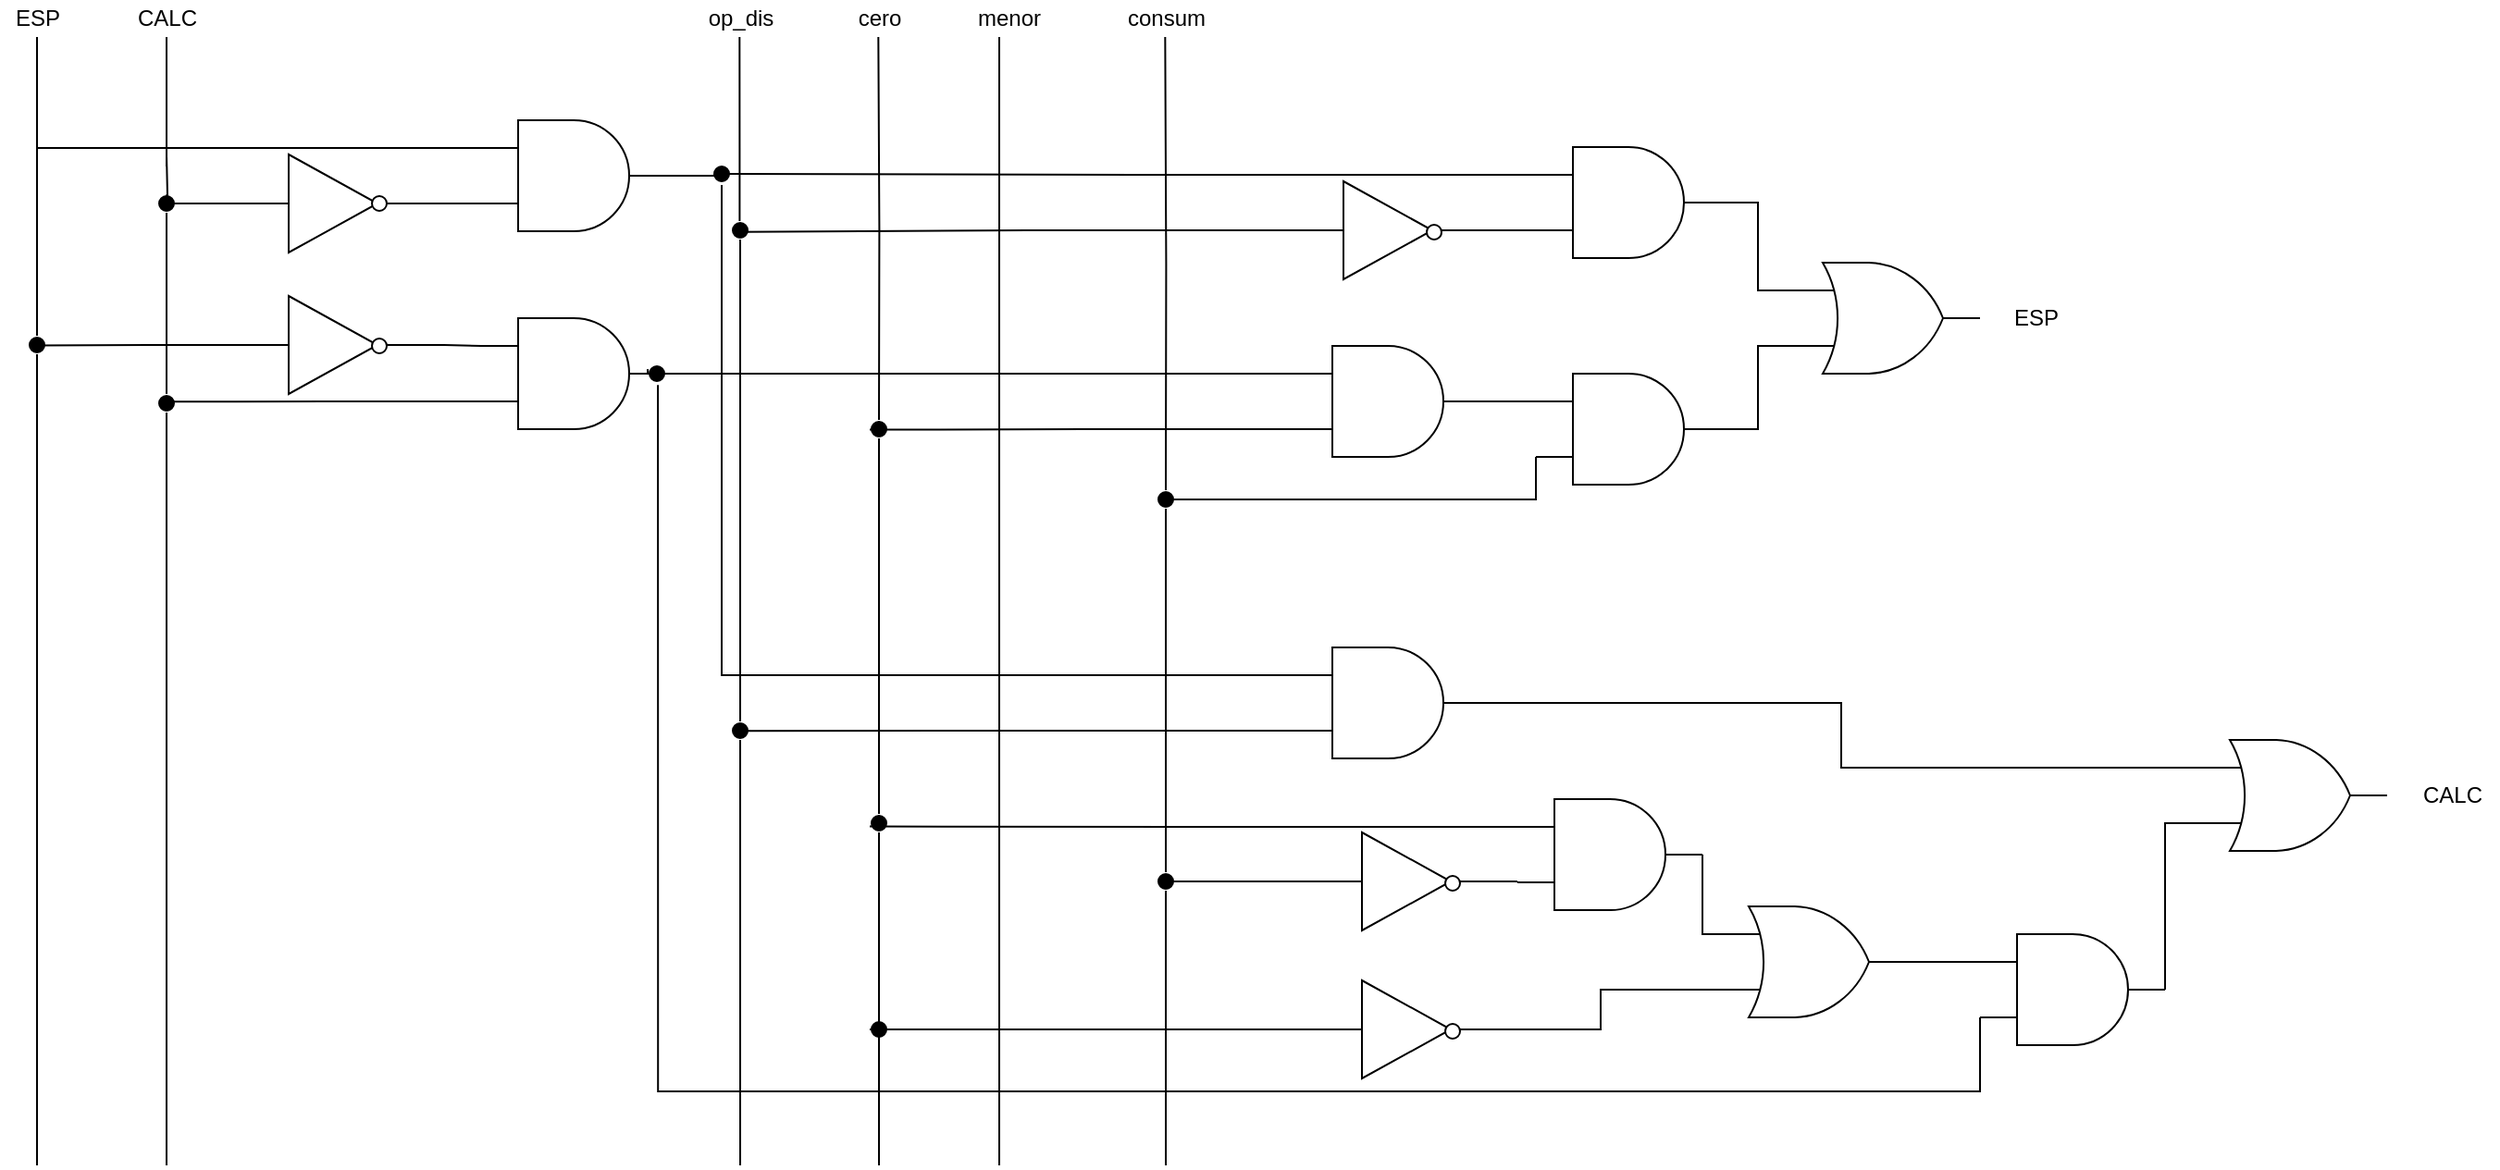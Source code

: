 <mxfile version="13.7.9" type="google"><diagram id="XZcRjknZZcML2MTCgz89" name="Page-1"><mxGraphModel dx="1422" dy="837" grid="1" gridSize="10" guides="1" tooltips="1" connect="1" arrows="1" fold="1" page="1" pageScale="1" pageWidth="827" pageHeight="1169" math="0" shadow="0"><root><mxCell id="0"/><mxCell id="1" parent="0"/><mxCell id="a4fIeIZl4yC61VFfHtvx-3" style="edgeStyle=orthogonalEdgeStyle;rounded=0;orthogonalLoop=1;jettySize=auto;html=1;endArrow=none;endFill=0;" parent="1" source="a4fIeIZl4yC61VFfHtvx-50" edge="1"><mxGeometry relative="1" as="geometry"><mxPoint x="100" y="680" as="targetPoint"/></mxGeometry></mxCell><mxCell id="a4fIeIZl4yC61VFfHtvx-1" value="ESP" style="text;html=1;align=center;verticalAlign=middle;resizable=0;points=[];autosize=1;" parent="1" vertex="1"><mxGeometry x="80" y="50" width="40" height="20" as="geometry"/></mxCell><mxCell id="a4fIeIZl4yC61VFfHtvx-4" style="edgeStyle=orthogonalEdgeStyle;rounded=0;orthogonalLoop=1;jettySize=auto;html=1;endArrow=none;endFill=0;" parent="1" source="a4fIeIZl4yC61VFfHtvx-55" edge="1"><mxGeometry relative="1" as="geometry"><mxPoint x="170" y="680" as="targetPoint"/></mxGeometry></mxCell><mxCell id="a4fIeIZl4yC61VFfHtvx-2" value="CALC" style="text;html=1;align=center;verticalAlign=middle;resizable=0;points=[];autosize=1;" parent="1" vertex="1"><mxGeometry x="145" y="50" width="50" height="20" as="geometry"/></mxCell><mxCell id="a4fIeIZl4yC61VFfHtvx-10" style="edgeStyle=orthogonalEdgeStyle;rounded=0;orthogonalLoop=1;jettySize=auto;html=1;endArrow=none;endFill=0;" parent="1" source="a4fIeIZl4yC61VFfHtvx-9" edge="1"><mxGeometry relative="1" as="geometry"><mxPoint x="170" y="160.0" as="targetPoint"/></mxGeometry></mxCell><mxCell id="a4fIeIZl4yC61VFfHtvx-18" style="edgeStyle=orthogonalEdgeStyle;rounded=0;orthogonalLoop=1;jettySize=auto;html=1;exitX=1;exitY=0.5;exitDx=0;exitDy=0;entryX=0;entryY=0.75;entryDx=0;entryDy=0;entryPerimeter=0;endArrow=none;endFill=0;" parent="1" source="a4fIeIZl4yC61VFfHtvx-9" target="a4fIeIZl4yC61VFfHtvx-17" edge="1"><mxGeometry relative="1" as="geometry"/></mxCell><mxCell id="a4fIeIZl4yC61VFfHtvx-9" value="" style="verticalLabelPosition=bottom;shadow=0;dashed=0;align=center;html=1;verticalAlign=top;shape=mxgraph.electrical.logic_gates.buffer2;" parent="1" vertex="1"><mxGeometry x="220" y="133.5" width="80" height="53" as="geometry"/></mxCell><mxCell id="a4fIeIZl4yC61VFfHtvx-11" value="" style="verticalLabelPosition=bottom;shadow=0;dashed=0;align=center;html=1;verticalAlign=top;shape=mxgraph.electrical.logic_gates.inverting_contact;" parent="1" vertex="1"><mxGeometry x="280" y="155" width="10" height="10" as="geometry"/></mxCell><mxCell id="a4fIeIZl4yC61VFfHtvx-14" value="" style="verticalLabelPosition=bottom;shadow=0;dashed=0;align=center;html=1;verticalAlign=top;shape=mxgraph.electrical.logic_gates.inverting_contact;fillColor=#000000;" parent="1" vertex="1"><mxGeometry x="165" y="155" width="10" height="10" as="geometry"/></mxCell><mxCell id="a4fIeIZl4yC61VFfHtvx-16" style="edgeStyle=orthogonalEdgeStyle;rounded=0;orthogonalLoop=1;jettySize=auto;html=1;endArrow=none;endFill=0;" parent="1" target="a4fIeIZl4yC61VFfHtvx-14" edge="1"><mxGeometry relative="1" as="geometry"><mxPoint x="170" y="510" as="targetPoint"/><mxPoint x="170.034" y="135.0" as="sourcePoint"/></mxGeometry></mxCell><mxCell id="a4fIeIZl4yC61VFfHtvx-19" style="edgeStyle=orthogonalEdgeStyle;rounded=0;orthogonalLoop=1;jettySize=auto;html=1;exitX=0;exitY=0.25;exitDx=0;exitDy=0;exitPerimeter=0;endArrow=none;endFill=0;" parent="1" source="a4fIeIZl4yC61VFfHtvx-17" edge="1"><mxGeometry relative="1" as="geometry"><mxPoint x="100" y="130" as="targetPoint"/></mxGeometry></mxCell><mxCell id="a4fIeIZl4yC61VFfHtvx-99" style="edgeStyle=orthogonalEdgeStyle;rounded=0;orthogonalLoop=1;jettySize=auto;html=1;exitX=1;exitY=0.5;exitDx=0;exitDy=0;exitPerimeter=0;endArrow=none;endFill=0;entryX=0.1;entryY=0.5;entryDx=0;entryDy=0;entryPerimeter=0;" parent="1" source="a4fIeIZl4yC61VFfHtvx-17" target="a4fIeIZl4yC61VFfHtvx-103" edge="1"><mxGeometry relative="1" as="geometry"><mxPoint x="460" y="145.069" as="targetPoint"/></mxGeometry></mxCell><mxCell id="a4fIeIZl4yC61VFfHtvx-17" value="" style="verticalLabelPosition=bottom;shadow=0;dashed=0;align=center;html=1;verticalAlign=top;shape=mxgraph.electrical.logic_gates.logic_gate;operation=and;fillColor=#FFFFFF;" parent="1" vertex="1"><mxGeometry x="340" y="115" width="100" height="60" as="geometry"/></mxCell><mxCell id="a4fIeIZl4yC61VFfHtvx-21" style="edgeStyle=orthogonalEdgeStyle;rounded=0;orthogonalLoop=1;jettySize=auto;html=1;endArrow=none;endFill=0;" parent="1" source="a4fIeIZl4yC61VFfHtvx-2" edge="1"><mxGeometry relative="1" as="geometry"><mxPoint x="170" y="140" as="targetPoint"/><mxPoint x="170" y="70" as="sourcePoint"/></mxGeometry></mxCell><mxCell id="a4fIeIZl4yC61VFfHtvx-22" value="op_dis" style="text;html=1;align=center;verticalAlign=middle;resizable=0;points=[];autosize=1;" parent="1" vertex="1"><mxGeometry x="455" y="50" width="50" height="20" as="geometry"/></mxCell><mxCell id="a4fIeIZl4yC61VFfHtvx-23" value="cero" style="text;html=1;align=center;verticalAlign=middle;resizable=0;points=[];autosize=1;" parent="1" vertex="1"><mxGeometry x="535" y="50" width="40" height="20" as="geometry"/></mxCell><mxCell id="a4fIeIZl4yC61VFfHtvx-24" value="menor" style="text;html=1;align=center;verticalAlign=middle;resizable=0;points=[];autosize=1;" parent="1" vertex="1"><mxGeometry x="600" y="50" width="50" height="20" as="geometry"/></mxCell><mxCell id="a4fIeIZl4yC61VFfHtvx-25" value="consum" style="text;html=1;align=center;verticalAlign=middle;resizable=0;points=[];autosize=1;" parent="1" vertex="1"><mxGeometry x="680" y="50" width="60" height="20" as="geometry"/></mxCell><mxCell id="a4fIeIZl4yC61VFfHtvx-26" style="edgeStyle=orthogonalEdgeStyle;rounded=0;orthogonalLoop=1;jettySize=auto;html=1;endArrow=none;endFill=0;" parent="1" source="a4fIeIZl4yC61VFfHtvx-72" edge="1"><mxGeometry relative="1" as="geometry"><mxPoint x="480" y="680" as="targetPoint"/><mxPoint x="479.66" y="70" as="sourcePoint"/></mxGeometry></mxCell><mxCell id="a4fIeIZl4yC61VFfHtvx-28" style="edgeStyle=orthogonalEdgeStyle;rounded=0;orthogonalLoop=1;jettySize=auto;html=1;endArrow=none;endFill=0;" parent="1" edge="1"><mxGeometry relative="1" as="geometry"><mxPoint x="620" y="680" as="targetPoint"/><mxPoint x="620.0" y="70" as="sourcePoint"/><Array as="points"><mxPoint x="620" y="250"/><mxPoint x="620" y="250"/></Array></mxGeometry></mxCell><mxCell id="a4fIeIZl4yC61VFfHtvx-29" style="edgeStyle=orthogonalEdgeStyle;rounded=0;orthogonalLoop=1;jettySize=auto;html=1;endArrow=none;endFill=0;" parent="1" source="a4fIeIZl4yC61VFfHtvx-92" edge="1"><mxGeometry relative="1" as="geometry"><mxPoint x="710" y="680" as="targetPoint"/><mxPoint x="709.66" y="70" as="sourcePoint"/></mxGeometry></mxCell><mxCell id="a4fIeIZl4yC61VFfHtvx-30" style="edgeStyle=orthogonalEdgeStyle;rounded=0;orthogonalLoop=1;jettySize=auto;html=1;exitX=1;exitY=0.5;exitDx=0;exitDy=0;entryX=0;entryY=0.75;entryDx=0;entryDy=0;entryPerimeter=0;endArrow=none;endFill=0;" parent="1" source="a4fIeIZl4yC61VFfHtvx-31" target="a4fIeIZl4yC61VFfHtvx-32" edge="1"><mxGeometry relative="1" as="geometry"/></mxCell><mxCell id="a4fIeIZl4yC61VFfHtvx-35" style="edgeStyle=orthogonalEdgeStyle;rounded=0;orthogonalLoop=1;jettySize=auto;html=1;exitX=0;exitY=0.5;exitDx=0;exitDy=0;endArrow=none;endFill=0;" parent="1" source="a4fIeIZl4yC61VFfHtvx-31" edge="1"><mxGeometry relative="1" as="geometry"><mxPoint x="480" y="175.414" as="targetPoint"/><Array as="points"><mxPoint x="635" y="175"/></Array></mxGeometry></mxCell><mxCell id="a4fIeIZl4yC61VFfHtvx-31" value="" style="verticalLabelPosition=bottom;shadow=0;dashed=0;align=center;html=1;verticalAlign=top;shape=mxgraph.electrical.logic_gates.buffer2;" parent="1" vertex="1"><mxGeometry x="790" y="148" width="80" height="53" as="geometry"/></mxCell><mxCell id="a4fIeIZl4yC61VFfHtvx-66" style="edgeStyle=orthogonalEdgeStyle;rounded=0;orthogonalLoop=1;jettySize=auto;html=1;exitX=1;exitY=0.5;exitDx=0;exitDy=0;exitPerimeter=0;entryX=0;entryY=0.25;entryDx=0;entryDy=0;entryPerimeter=0;endArrow=none;endFill=0;" parent="1" source="a4fIeIZl4yC61VFfHtvx-32" target="a4fIeIZl4yC61VFfHtvx-65" edge="1"><mxGeometry relative="1" as="geometry"/></mxCell><mxCell id="a4fIeIZl4yC61VFfHtvx-104" style="edgeStyle=orthogonalEdgeStyle;rounded=0;orthogonalLoop=1;jettySize=auto;html=1;exitX=0;exitY=0.25;exitDx=0;exitDy=0;exitPerimeter=0;entryX=0.9;entryY=0.5;entryDx=0;entryDy=0;entryPerimeter=0;endArrow=none;endFill=0;" parent="1" source="a4fIeIZl4yC61VFfHtvx-32" target="a4fIeIZl4yC61VFfHtvx-103" edge="1"><mxGeometry relative="1" as="geometry"/></mxCell><mxCell id="a4fIeIZl4yC61VFfHtvx-32" value="" style="verticalLabelPosition=bottom;shadow=0;dashed=0;align=center;html=1;verticalAlign=top;shape=mxgraph.electrical.logic_gates.logic_gate;operation=and;fillColor=#FFFFFF;" parent="1" vertex="1"><mxGeometry x="910" y="129.5" width="100" height="60" as="geometry"/></mxCell><mxCell id="a4fIeIZl4yC61VFfHtvx-33" value="" style="verticalLabelPosition=bottom;shadow=0;dashed=0;align=center;html=1;verticalAlign=top;shape=mxgraph.electrical.logic_gates.inverting_contact;" parent="1" vertex="1"><mxGeometry x="850" y="170.5" width="10" height="10" as="geometry"/></mxCell><mxCell id="a4fIeIZl4yC61VFfHtvx-36" value="" style="verticalLabelPosition=bottom;shadow=0;dashed=0;align=center;html=1;verticalAlign=top;shape=mxgraph.electrical.logic_gates.inverting_contact;fillColor=#000000;" parent="1" vertex="1"><mxGeometry x="475" y="169.5" width="10" height="10" as="geometry"/></mxCell><mxCell id="a4fIeIZl4yC61VFfHtvx-37" style="edgeStyle=orthogonalEdgeStyle;rounded=0;orthogonalLoop=1;jettySize=auto;html=1;endArrow=none;endFill=0;" parent="1" target="a4fIeIZl4yC61VFfHtvx-36" edge="1"><mxGeometry relative="1" as="geometry"><mxPoint x="479.66" y="511.379" as="targetPoint"/><mxPoint x="479.66" y="70" as="sourcePoint"/><Array as="points"><mxPoint x="480" y="130"/><mxPoint x="480" y="130"/></Array></mxGeometry></mxCell><mxCell id="a4fIeIZl4yC61VFfHtvx-44" style="edgeStyle=orthogonalEdgeStyle;rounded=0;orthogonalLoop=1;jettySize=auto;html=1;exitX=1;exitY=0.5;exitDx=0;exitDy=0;exitPerimeter=0;entryX=0;entryY=0.25;entryDx=0;entryDy=0;entryPerimeter=0;endArrow=none;endFill=0;" parent="1" source="a4fIeIZl4yC61VFfHtvx-42" target="a4fIeIZl4yC61VFfHtvx-43" edge="1"><mxGeometry relative="1" as="geometry"/></mxCell><mxCell id="a4fIeIZl4yC61VFfHtvx-58" style="edgeStyle=orthogonalEdgeStyle;rounded=0;orthogonalLoop=1;jettySize=auto;html=1;exitX=0;exitY=0.75;exitDx=0;exitDy=0;exitPerimeter=0;endArrow=none;endFill=0;" parent="1" source="a4fIeIZl4yC61VFfHtvx-42" edge="1"><mxGeometry relative="1" as="geometry"><mxPoint x="550" y="282.31" as="targetPoint"/></mxGeometry></mxCell><mxCell id="a4fIeIZl4yC61VFfHtvx-42" value="" style="verticalLabelPosition=bottom;shadow=0;dashed=0;align=center;html=1;verticalAlign=top;shape=mxgraph.electrical.logic_gates.logic_gate;operation=and;fillColor=#FFFFFF;" parent="1" vertex="1"><mxGeometry x="780" y="237" width="100" height="60" as="geometry"/></mxCell><mxCell id="a4fIeIZl4yC61VFfHtvx-61" style="edgeStyle=orthogonalEdgeStyle;rounded=0;orthogonalLoop=1;jettySize=auto;html=1;exitX=0;exitY=0.75;exitDx=0;exitDy=0;exitPerimeter=0;endArrow=none;endFill=0;" parent="1" source="a4fIeIZl4yC61VFfHtvx-43" edge="1"><mxGeometry relative="1" as="geometry"><mxPoint x="710" y="320" as="targetPoint"/><Array as="points"><mxPoint x="910" y="320"/></Array></mxGeometry></mxCell><mxCell id="a4fIeIZl4yC61VFfHtvx-67" style="edgeStyle=orthogonalEdgeStyle;rounded=0;orthogonalLoop=1;jettySize=auto;html=1;entryX=0;entryY=0.75;entryDx=0;entryDy=0;entryPerimeter=0;endArrow=none;endFill=0;" parent="1" source="a4fIeIZl4yC61VFfHtvx-43" target="a4fIeIZl4yC61VFfHtvx-65" edge="1"><mxGeometry relative="1" as="geometry"/></mxCell><mxCell id="a4fIeIZl4yC61VFfHtvx-43" value="" style="verticalLabelPosition=bottom;shadow=0;dashed=0;align=center;html=1;verticalAlign=top;shape=mxgraph.electrical.logic_gates.logic_gate;operation=and;fillColor=#FFFFFF;" parent="1" vertex="1"><mxGeometry x="910" y="252" width="100" height="60" as="geometry"/></mxCell><mxCell id="a4fIeIZl4yC61VFfHtvx-48" style="edgeStyle=orthogonalEdgeStyle;rounded=0;orthogonalLoop=1;jettySize=auto;html=1;exitX=1;exitY=0.5;exitDx=0;exitDy=0;entryX=0;entryY=0.25;entryDx=0;entryDy=0;entryPerimeter=0;endArrow=none;endFill=0;" parent="1" source="a4fIeIZl4yC61VFfHtvx-45" target="a4fIeIZl4yC61VFfHtvx-47" edge="1"><mxGeometry relative="1" as="geometry"/></mxCell><mxCell id="a4fIeIZl4yC61VFfHtvx-49" style="edgeStyle=orthogonalEdgeStyle;rounded=0;orthogonalLoop=1;jettySize=auto;html=1;exitX=0;exitY=0.5;exitDx=0;exitDy=0;endArrow=none;endFill=0;" parent="1" source="a4fIeIZl4yC61VFfHtvx-45" edge="1"><mxGeometry relative="1" as="geometry"><mxPoint x="100" y="236.793" as="targetPoint"/></mxGeometry></mxCell><mxCell id="a4fIeIZl4yC61VFfHtvx-45" value="" style="verticalLabelPosition=bottom;shadow=0;dashed=0;align=center;html=1;verticalAlign=top;shape=mxgraph.electrical.logic_gates.buffer2;" parent="1" vertex="1"><mxGeometry x="220" y="210" width="80" height="53" as="geometry"/></mxCell><mxCell id="a4fIeIZl4yC61VFfHtvx-46" value="" style="verticalLabelPosition=bottom;shadow=0;dashed=0;align=center;html=1;verticalAlign=top;shape=mxgraph.electrical.logic_gates.inverting_contact;" parent="1" vertex="1"><mxGeometry x="280" y="232" width="10" height="10" as="geometry"/></mxCell><mxCell id="a4fIeIZl4yC61VFfHtvx-52" style="edgeStyle=orthogonalEdgeStyle;rounded=0;orthogonalLoop=1;jettySize=auto;html=1;exitX=0;exitY=0.75;exitDx=0;exitDy=0;exitPerimeter=0;endArrow=none;endFill=0;" parent="1" source="a4fIeIZl4yC61VFfHtvx-47" edge="1"><mxGeometry relative="1" as="geometry"><mxPoint x="170" y="267.138" as="targetPoint"/></mxGeometry></mxCell><mxCell id="a4fIeIZl4yC61VFfHtvx-57" style="edgeStyle=orthogonalEdgeStyle;rounded=0;orthogonalLoop=1;jettySize=auto;html=1;exitX=1;exitY=0.5;exitDx=0;exitDy=0;exitPerimeter=0;entryX=0;entryY=0.25;entryDx=0;entryDy=0;entryPerimeter=0;endArrow=none;endFill=0;" parent="1" source="a4fIeIZl4yC61VFfHtvx-100" target="a4fIeIZl4yC61VFfHtvx-42" edge="1"><mxGeometry relative="1" as="geometry"/></mxCell><mxCell id="a4fIeIZl4yC61VFfHtvx-47" value="" style="verticalLabelPosition=bottom;shadow=0;dashed=0;align=center;html=1;verticalAlign=top;shape=mxgraph.electrical.logic_gates.logic_gate;operation=and;fillColor=#FFFFFF;" parent="1" vertex="1"><mxGeometry x="340" y="222" width="100" height="60" as="geometry"/></mxCell><mxCell id="a4fIeIZl4yC61VFfHtvx-50" value="" style="verticalLabelPosition=bottom;shadow=0;dashed=0;align=center;html=1;verticalAlign=top;shape=mxgraph.electrical.logic_gates.inverting_contact;fillColor=#000000;" parent="1" vertex="1"><mxGeometry x="95" y="231.5" width="10" height="10" as="geometry"/></mxCell><mxCell id="a4fIeIZl4yC61VFfHtvx-51" style="edgeStyle=orthogonalEdgeStyle;rounded=0;orthogonalLoop=1;jettySize=auto;html=1;endArrow=none;endFill=0;" parent="1" source="a4fIeIZl4yC61VFfHtvx-1" target="a4fIeIZl4yC61VFfHtvx-50" edge="1"><mxGeometry relative="1" as="geometry"><mxPoint x="100" y="511.379" as="targetPoint"/><mxPoint x="100" y="70" as="sourcePoint"/></mxGeometry></mxCell><mxCell id="a4fIeIZl4yC61VFfHtvx-55" value="" style="verticalLabelPosition=bottom;shadow=0;dashed=0;align=center;html=1;verticalAlign=top;shape=mxgraph.electrical.logic_gates.inverting_contact;fillColor=#000000;" parent="1" vertex="1"><mxGeometry x="165" y="263" width="10" height="10" as="geometry"/></mxCell><mxCell id="a4fIeIZl4yC61VFfHtvx-56" style="edgeStyle=orthogonalEdgeStyle;rounded=0;orthogonalLoop=1;jettySize=auto;html=1;endArrow=none;endFill=0;" parent="1" source="a4fIeIZl4yC61VFfHtvx-14" target="a4fIeIZl4yC61VFfHtvx-55" edge="1"><mxGeometry relative="1" as="geometry"><mxPoint x="170" y="510" as="targetPoint"/><mxPoint x="170" y="165.0" as="sourcePoint"/></mxGeometry></mxCell><mxCell id="a4fIeIZl4yC61VFfHtvx-59" value="" style="verticalLabelPosition=bottom;shadow=0;dashed=0;align=center;html=1;verticalAlign=top;shape=mxgraph.electrical.logic_gates.inverting_contact;fillColor=#000000;" parent="1" vertex="1"><mxGeometry x="550" y="277" width="10" height="10" as="geometry"/></mxCell><mxCell id="a4fIeIZl4yC61VFfHtvx-60" style="edgeStyle=orthogonalEdgeStyle;rounded=0;orthogonalLoop=1;jettySize=auto;html=1;endArrow=none;endFill=0;" parent="1" target="a4fIeIZl4yC61VFfHtvx-59" edge="1"><mxGeometry relative="1" as="geometry"><mxPoint x="554.66" y="511.379" as="targetPoint"/><mxPoint x="554.66" y="70" as="sourcePoint"/></mxGeometry></mxCell><mxCell id="a4fIeIZl4yC61VFfHtvx-62" value="" style="verticalLabelPosition=bottom;shadow=0;dashed=0;align=center;html=1;verticalAlign=top;shape=mxgraph.electrical.logic_gates.inverting_contact;fillColor=#000000;" parent="1" vertex="1"><mxGeometry x="705" y="315" width="10" height="10" as="geometry"/></mxCell><mxCell id="a4fIeIZl4yC61VFfHtvx-63" style="edgeStyle=orthogonalEdgeStyle;rounded=0;orthogonalLoop=1;jettySize=auto;html=1;endArrow=none;endFill=0;" parent="1" target="a4fIeIZl4yC61VFfHtvx-62" edge="1"><mxGeometry relative="1" as="geometry"><mxPoint x="709.66" y="511.379" as="targetPoint"/><mxPoint x="709.66" y="70" as="sourcePoint"/></mxGeometry></mxCell><mxCell id="a4fIeIZl4yC61VFfHtvx-71" style="edgeStyle=orthogonalEdgeStyle;rounded=0;orthogonalLoop=1;jettySize=auto;html=1;exitX=0;exitY=0.75;exitDx=0;exitDy=0;exitPerimeter=0;endArrow=none;endFill=0;" parent="1" source="a4fIeIZl4yC61VFfHtvx-64" edge="1"><mxGeometry relative="1" as="geometry"><mxPoint x="480" y="445.069" as="targetPoint"/></mxGeometry></mxCell><mxCell id="a4fIeIZl4yC61VFfHtvx-89" style="edgeStyle=orthogonalEdgeStyle;rounded=0;orthogonalLoop=1;jettySize=auto;html=1;exitX=1;exitY=0.5;exitDx=0;exitDy=0;exitPerimeter=0;entryX=0;entryY=0.25;entryDx=0;entryDy=0;entryPerimeter=0;endArrow=none;endFill=0;" parent="1" source="a4fIeIZl4yC61VFfHtvx-64" target="a4fIeIZl4yC61VFfHtvx-81" edge="1"><mxGeometry relative="1" as="geometry"/></mxCell><mxCell id="a4fIeIZl4yC61VFfHtvx-102" style="edgeStyle=orthogonalEdgeStyle;rounded=0;orthogonalLoop=1;jettySize=auto;html=1;exitX=0;exitY=0.25;exitDx=0;exitDy=0;exitPerimeter=0;endArrow=none;endFill=0;" parent="1" source="a4fIeIZl4yC61VFfHtvx-64" edge="1"><mxGeometry relative="1" as="geometry"><mxPoint x="470" y="150" as="targetPoint"/><Array as="points"><mxPoint x="470" y="415"/></Array></mxGeometry></mxCell><mxCell id="a4fIeIZl4yC61VFfHtvx-64" value="" style="verticalLabelPosition=bottom;shadow=0;dashed=0;align=center;html=1;verticalAlign=top;shape=mxgraph.electrical.logic_gates.logic_gate;operation=and;fillColor=#FFFFFF;" parent="1" vertex="1"><mxGeometry x="780" y="400" width="100" height="60" as="geometry"/></mxCell><mxCell id="a4fIeIZl4yC61VFfHtvx-65" value="" style="verticalLabelPosition=bottom;shadow=0;dashed=0;align=center;html=1;verticalAlign=top;shape=mxgraph.electrical.logic_gates.logic_gate;operation=or;fillColor=#FFFFFF;" parent="1" vertex="1"><mxGeometry x="1050" y="192" width="100" height="60" as="geometry"/></mxCell><mxCell id="a4fIeIZl4yC61VFfHtvx-69" value="ESP" style="text;html=1;align=center;verticalAlign=middle;resizable=0;points=[];autosize=1;" parent="1" vertex="1"><mxGeometry x="1160" y="212" width="40" height="20" as="geometry"/></mxCell><mxCell id="a4fIeIZl4yC61VFfHtvx-72" value="" style="verticalLabelPosition=bottom;shadow=0;dashed=0;align=center;html=1;verticalAlign=top;shape=mxgraph.electrical.logic_gates.inverting_contact;fillColor=#000000;" parent="1" vertex="1"><mxGeometry x="475" y="440" width="10" height="10" as="geometry"/></mxCell><mxCell id="a4fIeIZl4yC61VFfHtvx-73" style="edgeStyle=orthogonalEdgeStyle;rounded=0;orthogonalLoop=1;jettySize=auto;html=1;endArrow=none;endFill=0;" parent="1" source="a4fIeIZl4yC61VFfHtvx-36" target="a4fIeIZl4yC61VFfHtvx-72" edge="1"><mxGeometry relative="1" as="geometry"><mxPoint x="479.66" y="511.379" as="targetPoint"/><mxPoint x="480.034" y="180.5" as="sourcePoint"/></mxGeometry></mxCell><mxCell id="a4fIeIZl4yC61VFfHtvx-85" style="edgeStyle=orthogonalEdgeStyle;rounded=0;orthogonalLoop=1;jettySize=auto;html=1;exitX=1;exitY=0.5;exitDx=0;exitDy=0;exitPerimeter=0;entryX=0;entryY=0.25;entryDx=0;entryDy=0;entryPerimeter=0;endArrow=none;endFill=0;" parent="1" source="a4fIeIZl4yC61VFfHtvx-74" target="a4fIeIZl4yC61VFfHtvx-80" edge="1"><mxGeometry relative="1" as="geometry"><Array as="points"><mxPoint x="1000" y="555"/></Array></mxGeometry></mxCell><mxCell id="a4fIeIZl4yC61VFfHtvx-86" style="edgeStyle=orthogonalEdgeStyle;rounded=0;orthogonalLoop=1;jettySize=auto;html=1;exitX=0;exitY=0.25;exitDx=0;exitDy=0;exitPerimeter=0;endArrow=none;endFill=0;" parent="1" source="a4fIeIZl4yC61VFfHtvx-74" edge="1"><mxGeometry relative="1" as="geometry"><mxPoint x="550" y="496.793" as="targetPoint"/></mxGeometry></mxCell><mxCell id="a4fIeIZl4yC61VFfHtvx-74" value="" style="verticalLabelPosition=bottom;shadow=0;dashed=0;align=center;html=1;verticalAlign=top;shape=mxgraph.electrical.logic_gates.logic_gate;operation=and;fillColor=#FFFFFF;" parent="1" vertex="1"><mxGeometry x="900" y="482" width="100" height="60" as="geometry"/></mxCell><mxCell id="a4fIeIZl4yC61VFfHtvx-77" style="edgeStyle=orthogonalEdgeStyle;rounded=0;orthogonalLoop=1;jettySize=auto;html=1;exitX=1;exitY=0.5;exitDx=0;exitDy=0;entryX=0;entryY=0.75;entryDx=0;entryDy=0;entryPerimeter=0;endArrow=none;endFill=0;" parent="1" source="a4fIeIZl4yC61VFfHtvx-75" target="a4fIeIZl4yC61VFfHtvx-74" edge="1"><mxGeometry relative="1" as="geometry"/></mxCell><mxCell id="a4fIeIZl4yC61VFfHtvx-91" style="edgeStyle=orthogonalEdgeStyle;rounded=0;orthogonalLoop=1;jettySize=auto;html=1;exitX=0;exitY=0.5;exitDx=0;exitDy=0;endArrow=none;endFill=0;" parent="1" source="a4fIeIZl4yC61VFfHtvx-75" edge="1"><mxGeometry relative="1" as="geometry"><mxPoint x="710" y="526.448" as="targetPoint"/></mxGeometry></mxCell><mxCell id="a4fIeIZl4yC61VFfHtvx-75" value="" style="verticalLabelPosition=bottom;shadow=0;dashed=0;align=center;html=1;verticalAlign=top;shape=mxgraph.electrical.logic_gates.buffer2;" parent="1" vertex="1"><mxGeometry x="800" y="500" width="80" height="53" as="geometry"/></mxCell><mxCell id="a4fIeIZl4yC61VFfHtvx-76" value="" style="verticalLabelPosition=bottom;shadow=0;dashed=0;align=center;html=1;verticalAlign=top;shape=mxgraph.electrical.logic_gates.inverting_contact;" parent="1" vertex="1"><mxGeometry x="860" y="522.5" width="10" height="10" as="geometry"/></mxCell><mxCell id="a4fIeIZl4yC61VFfHtvx-84" style="edgeStyle=orthogonalEdgeStyle;rounded=0;orthogonalLoop=1;jettySize=auto;html=1;exitX=1;exitY=0.5;exitDx=0;exitDy=0;entryX=0;entryY=0.75;entryDx=0;entryDy=0;entryPerimeter=0;endArrow=none;endFill=0;" parent="1" source="a4fIeIZl4yC61VFfHtvx-78" target="a4fIeIZl4yC61VFfHtvx-80" edge="1"><mxGeometry relative="1" as="geometry"/></mxCell><mxCell id="a4fIeIZl4yC61VFfHtvx-94" style="edgeStyle=orthogonalEdgeStyle;rounded=0;orthogonalLoop=1;jettySize=auto;html=1;exitX=0;exitY=0.5;exitDx=0;exitDy=0;endArrow=none;endFill=0;" parent="1" source="a4fIeIZl4yC61VFfHtvx-78" edge="1"><mxGeometry relative="1" as="geometry"><mxPoint x="550" y="606.448" as="targetPoint"/></mxGeometry></mxCell><mxCell id="a4fIeIZl4yC61VFfHtvx-78" value="" style="verticalLabelPosition=bottom;shadow=0;dashed=0;align=center;html=1;verticalAlign=top;shape=mxgraph.electrical.logic_gates.buffer2;" parent="1" vertex="1"><mxGeometry x="800" y="580" width="80" height="53" as="geometry"/></mxCell><mxCell id="a4fIeIZl4yC61VFfHtvx-79" value="" style="verticalLabelPosition=bottom;shadow=0;dashed=0;align=center;html=1;verticalAlign=top;shape=mxgraph.electrical.logic_gates.inverting_contact;" parent="1" vertex="1"><mxGeometry x="860" y="602.5" width="10" height="10" as="geometry"/></mxCell><mxCell id="a4fIeIZl4yC61VFfHtvx-83" style="edgeStyle=orthogonalEdgeStyle;rounded=0;orthogonalLoop=1;jettySize=auto;html=1;exitX=1;exitY=0.5;exitDx=0;exitDy=0;exitPerimeter=0;entryX=0;entryY=0.25;entryDx=0;entryDy=0;entryPerimeter=0;endArrow=none;endFill=0;" parent="1" source="a4fIeIZl4yC61VFfHtvx-80" target="a4fIeIZl4yC61VFfHtvx-82" edge="1"><mxGeometry relative="1" as="geometry"/></mxCell><mxCell id="a4fIeIZl4yC61VFfHtvx-80" value="" style="verticalLabelPosition=bottom;shadow=0;dashed=0;align=center;html=1;verticalAlign=top;shape=mxgraph.electrical.logic_gates.logic_gate;operation=or;fillColor=#FFFFFF;" parent="1" vertex="1"><mxGeometry x="1010" y="540" width="100" height="60" as="geometry"/></mxCell><mxCell id="a4fIeIZl4yC61VFfHtvx-81" value="" style="verticalLabelPosition=bottom;shadow=0;dashed=0;align=center;html=1;verticalAlign=top;shape=mxgraph.electrical.logic_gates.logic_gate;operation=or;fillColor=#FFFFFF;" parent="1" vertex="1"><mxGeometry x="1270" y="450" width="100" height="60" as="geometry"/></mxCell><mxCell id="a4fIeIZl4yC61VFfHtvx-105" style="edgeStyle=orthogonalEdgeStyle;rounded=0;orthogonalLoop=1;jettySize=auto;html=1;exitX=0;exitY=0.75;exitDx=0;exitDy=0;exitPerimeter=0;entryX=0.555;entryY=1.117;entryDx=0;entryDy=0;entryPerimeter=0;endArrow=none;endFill=0;" parent="1" source="a4fIeIZl4yC61VFfHtvx-82" target="a4fIeIZl4yC61VFfHtvx-100" edge="1"><mxGeometry relative="1" as="geometry"><Array as="points"><mxPoint x="1150" y="640"/><mxPoint x="436" y="640"/></Array></mxGeometry></mxCell><mxCell id="a4fIeIZl4yC61VFfHtvx-106" style="edgeStyle=orthogonalEdgeStyle;rounded=0;orthogonalLoop=1;jettySize=auto;html=1;exitX=1;exitY=0.5;exitDx=0;exitDy=0;exitPerimeter=0;entryX=0;entryY=0.75;entryDx=0;entryDy=0;entryPerimeter=0;endArrow=none;endFill=0;" parent="1" source="a4fIeIZl4yC61VFfHtvx-82" target="a4fIeIZl4yC61VFfHtvx-81" edge="1"><mxGeometry relative="1" as="geometry"><Array as="points"><mxPoint x="1250" y="495"/></Array></mxGeometry></mxCell><mxCell id="a4fIeIZl4yC61VFfHtvx-82" value="" style="verticalLabelPosition=bottom;shadow=0;dashed=0;align=center;html=1;verticalAlign=top;shape=mxgraph.electrical.logic_gates.logic_gate;operation=and;fillColor=#FFFFFF;" parent="1" vertex="1"><mxGeometry x="1150" y="555" width="100" height="60" as="geometry"/></mxCell><mxCell id="a4fIeIZl4yC61VFfHtvx-87" value="" style="verticalLabelPosition=bottom;shadow=0;dashed=0;align=center;html=1;verticalAlign=top;shape=mxgraph.electrical.logic_gates.inverting_contact;fillColor=#000000;" parent="1" vertex="1"><mxGeometry x="550" y="490" width="10" height="10" as="geometry"/></mxCell><mxCell id="a4fIeIZl4yC61VFfHtvx-88" style="edgeStyle=orthogonalEdgeStyle;rounded=0;orthogonalLoop=1;jettySize=auto;html=1;endArrow=none;endFill=0;" parent="1" source="a4fIeIZl4yC61VFfHtvx-59" target="a4fIeIZl4yC61VFfHtvx-87" edge="1"><mxGeometry relative="1" as="geometry"><mxPoint x="555" y="800" as="targetPoint"/><mxPoint x="555" y="287" as="sourcePoint"/><Array as="points"/></mxGeometry></mxCell><mxCell id="a4fIeIZl4yC61VFfHtvx-90" value="CALC" style="text;html=1;align=center;verticalAlign=middle;resizable=0;points=[];autosize=1;" parent="1" vertex="1"><mxGeometry x="1380" y="470" width="50" height="20" as="geometry"/></mxCell><mxCell id="a4fIeIZl4yC61VFfHtvx-92" value="" style="verticalLabelPosition=bottom;shadow=0;dashed=0;align=center;html=1;verticalAlign=top;shape=mxgraph.electrical.logic_gates.inverting_contact;fillColor=#000000;" parent="1" vertex="1"><mxGeometry x="705" y="521.5" width="10" height="10" as="geometry"/></mxCell><mxCell id="a4fIeIZl4yC61VFfHtvx-93" style="edgeStyle=orthogonalEdgeStyle;rounded=0;orthogonalLoop=1;jettySize=auto;html=1;endArrow=none;endFill=0;" parent="1" source="a4fIeIZl4yC61VFfHtvx-62" target="a4fIeIZl4yC61VFfHtvx-92" edge="1"><mxGeometry relative="1" as="geometry"><mxPoint x="710" y="800" as="targetPoint"/><mxPoint x="710" y="325.0" as="sourcePoint"/></mxGeometry></mxCell><mxCell id="a4fIeIZl4yC61VFfHtvx-95" value="" style="verticalLabelPosition=bottom;shadow=0;dashed=0;align=center;html=1;verticalAlign=top;shape=mxgraph.electrical.logic_gates.inverting_contact;fillColor=#000000;" parent="1" vertex="1"><mxGeometry x="550" y="601.5" width="10" height="10" as="geometry"/></mxCell><mxCell id="a4fIeIZl4yC61VFfHtvx-96" style="edgeStyle=orthogonalEdgeStyle;rounded=0;orthogonalLoop=1;jettySize=auto;html=1;endArrow=none;endFill=0;" parent="1" source="a4fIeIZl4yC61VFfHtvx-87" edge="1"><mxGeometry relative="1" as="geometry"><mxPoint x="555" y="680" as="targetPoint"/><mxPoint x="555" y="500" as="sourcePoint"/><Array as="points"/></mxGeometry></mxCell><mxCell id="a4fIeIZl4yC61VFfHtvx-100" value="" style="verticalLabelPosition=bottom;shadow=0;dashed=0;align=center;html=1;verticalAlign=top;shape=mxgraph.electrical.logic_gates.inverting_contact;fillColor=#000000;" parent="1" vertex="1"><mxGeometry x="430" y="247" width="10" height="10" as="geometry"/></mxCell><mxCell id="a4fIeIZl4yC61VFfHtvx-101" style="edgeStyle=orthogonalEdgeStyle;rounded=0;orthogonalLoop=1;jettySize=auto;html=1;exitX=1;exitY=0.5;exitDx=0;exitDy=0;exitPerimeter=0;entryX=0;entryY=0.25;entryDx=0;entryDy=0;entryPerimeter=0;endArrow=none;endFill=0;" parent="1" source="a4fIeIZl4yC61VFfHtvx-47" target="a4fIeIZl4yC61VFfHtvx-100" edge="1"><mxGeometry relative="1" as="geometry"><mxPoint x="440" y="252" as="sourcePoint"/><mxPoint x="780" y="252" as="targetPoint"/></mxGeometry></mxCell><mxCell id="a4fIeIZl4yC61VFfHtvx-103" value="" style="verticalLabelPosition=bottom;shadow=0;dashed=0;align=center;html=1;verticalAlign=top;shape=mxgraph.electrical.logic_gates.inverting_contact;fillColor=#000000;" parent="1" vertex="1"><mxGeometry x="465" y="139" width="10" height="10" as="geometry"/></mxCell></root></mxGraphModel></diagram></mxfile>